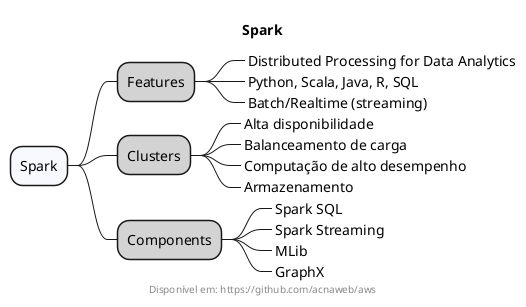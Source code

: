@startmindmap

title Spark
footer Disponível em: https://github.com/acnaweb/aws

*[#F8F8FF] Spark

**[#LightGray] Features
***_ Distributed Processing for Data Analytics
***_ Python, Scala, Java, R, SQL
***_ Batch/Realtime (streaming)

**[#LightGray] Clusters
***_ Alta disponibilidade
***_ Balanceamento de carga
***_ Computação de alto desempenho
***_ Armazenamento

**[#LightGray] Components
***_ Spark SQL
***_ Spark Streaming
***_ MLib
***_ GraphX

@endmindmap